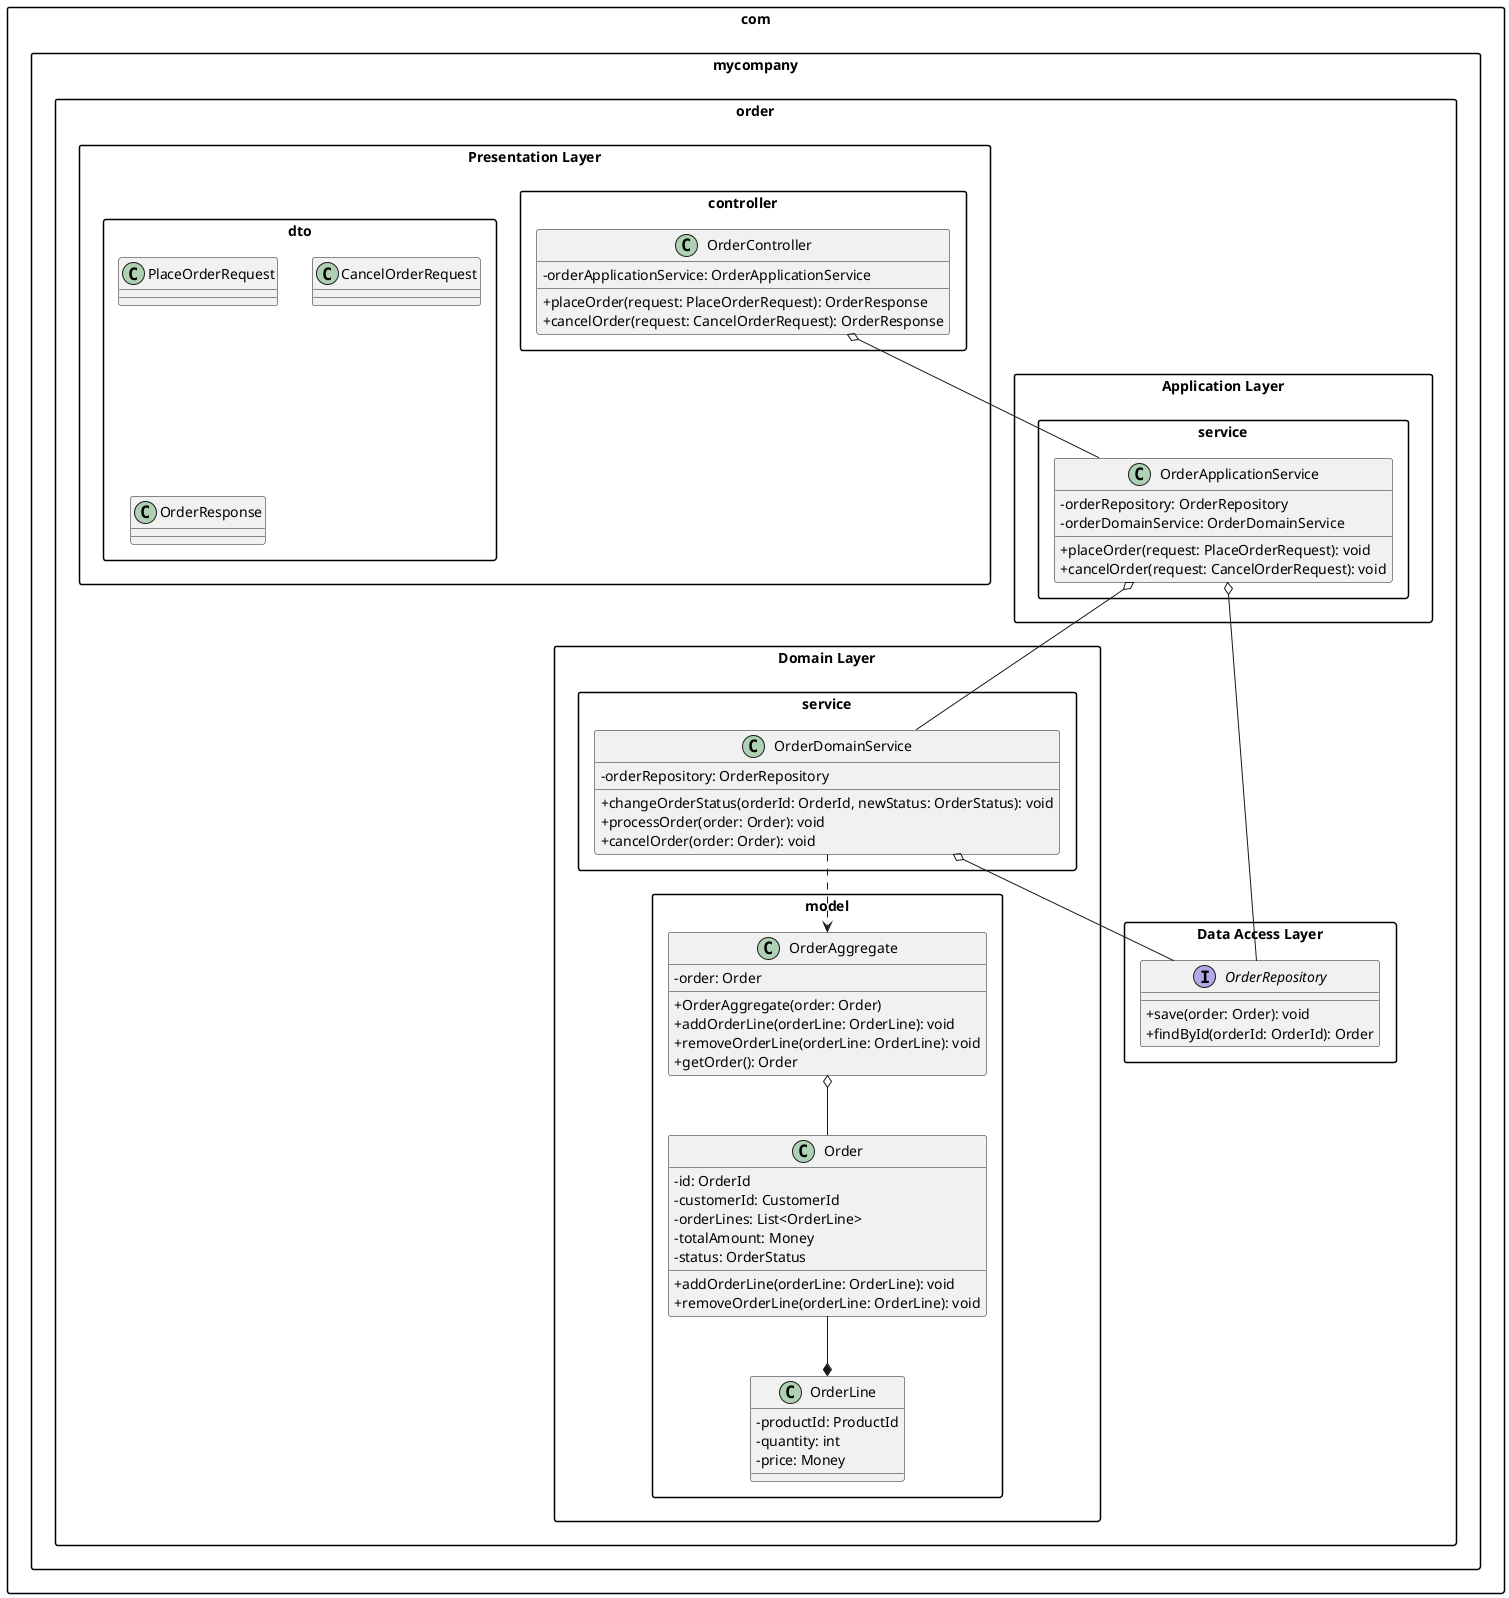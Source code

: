 
title Layered Architecture example

@startuml
skinparam classAttributeIconSize 0
skinparam packageStyle rectangle

package "com.mycompany.order" {
    package "Presentation Layer" {
        package "controller" {
            class OrderController {
                - orderApplicationService: OrderApplicationService
                + placeOrder(request: PlaceOrderRequest): OrderResponse
                + cancelOrder(request: CancelOrderRequest): OrderResponse
            }
        }
        
        package "dto" {
            class PlaceOrderRequest {}
            class CancelOrderRequest {}
            class OrderResponse {}
        }
    }
    
    package "Application Layer" {
        package "service" {
            class OrderApplicationService {
                - orderRepository: OrderRepository
                - orderDomainService: OrderDomainService
                + placeOrder(request: PlaceOrderRequest): void
                + cancelOrder(request: CancelOrderRequest): void
            }
        }
    }
    
    package "Domain Layer" {
        package "model" {
            class Order {
                - id: OrderId
                - customerId: CustomerId
                - orderLines: List<OrderLine>
                - totalAmount: Money
                - status: OrderStatus
                + addOrderLine(orderLine: OrderLine): void
                + removeOrderLine(orderLine: OrderLine): void
            }
            
            class OrderLine {
                - productId: ProductId
                - quantity: int
                - price: Money
            }
            
            class OrderAggregate {
                - order: Order
                + OrderAggregate(order: Order)
                + addOrderLine(orderLine: OrderLine): void
                + removeOrderLine(orderLine: OrderLine): void
                + getOrder(): Order
            }
        }
        
        package "service" {
            class OrderDomainService {
                - orderRepository: OrderRepository
                + changeOrderStatus(orderId: OrderId, newStatus: OrderStatus): void
                + processOrder(order: Order): void
                + cancelOrder(order: Order): void
            }
        }
    }
    
    package "Data Access Layer" {
        interface OrderRepository {
            + save(order: Order): void
            + findById(orderId: OrderId): Order
        }
    }
}

OrderController o-- OrderApplicationService
OrderApplicationService o-- OrderRepository
OrderApplicationService o-- OrderDomainService
Order --* OrderLine
OrderAggregate o-- Order
OrderDomainService o-- OrderRepository
OrderDomainService ..> OrderAggregate